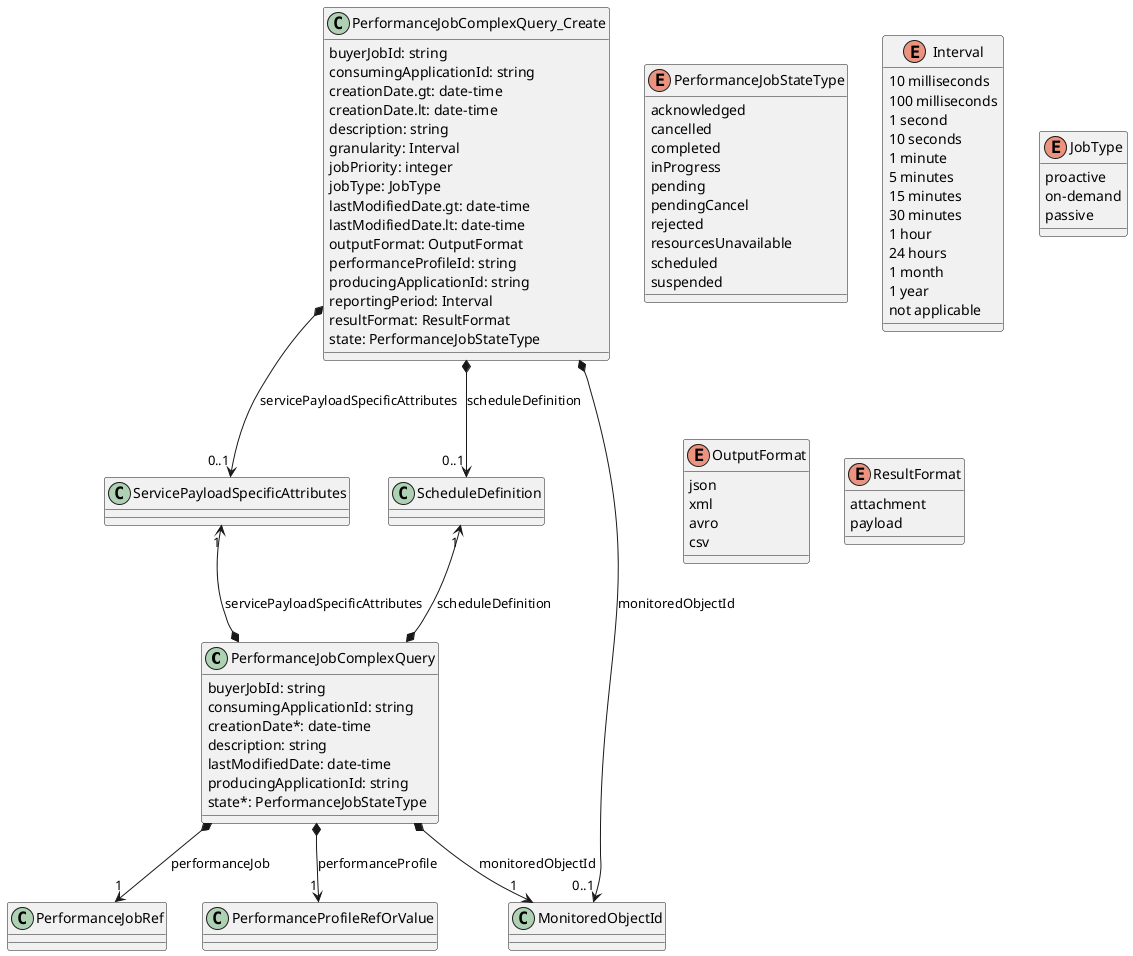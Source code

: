 @startuml performanceJobComplexQueryModel

class PerformanceJobComplexQuery {

    buyerJobId: string
    consumingApplicationId: string
    creationDate*: date-time
    description: string
    lastModifiedDate: date-time
    producingApplicationId: string
    state*: PerformanceJobStateType
}

PerformanceJobComplexQuery *-->"1" MonitoredObjectId : monitoredObjectId
PerformanceJobComplexQuery *-->"1" PerformanceJobRef : performanceJob
PerformanceJobComplexQuery *-->"1" PerformanceProfileRefOrValue : performanceProfile
PerformanceJobComplexQuery *-u->"1" ScheduleDefinition : scheduleDefinition
PerformanceJobComplexQuery *-u->"1" ServicePayloadSpecificAttributes : servicePayloadSpecificAttributes


class PerformanceJobComplexQuery_Create {

    buyerJobId: string
    consumingApplicationId: string
    creationDate.gt: date-time
    creationDate.lt: date-time
    description: string
    granularity: Interval
    jobPriority: integer
    jobType: JobType
    lastModifiedDate.gt: date-time
    lastModifiedDate.lt: date-time
    outputFormat: OutputFormat
    performanceProfileId: string
    producingApplicationId: string
    reportingPeriod: Interval
    resultFormat: ResultFormat
    state: PerformanceJobStateType
}

PerformanceJobComplexQuery_Create *-->"0..1" MonitoredObjectId : monitoredObjectId
PerformanceJobComplexQuery_Create *-->"0..1" ScheduleDefinition : scheduleDefinition
PerformanceJobComplexQuery_Create *-->"0..1" ServicePayloadSpecificAttributes : servicePayloadSpecificAttributes

enum PerformanceJobStateType {

    acknowledged
    cancelled
    completed
    inProgress
    pending
    pendingCancel
    rejected
    resourcesUnavailable
    scheduled
    suspended
}

enum Interval {

    10 milliseconds
    100 milliseconds
    1 second
    10 seconds
    1 minute
    5 minutes
    15 minutes
    30 minutes
    1 hour
    24 hours
    1 month
    1 year
    not applicable
}
enum JobType {

    proactive
    on-demand
    passive
}

enum OutputFormat {
    json
    xml
    avro
    csv
}

enum ResultFormat {
    attachment
    payload
}

@enduml